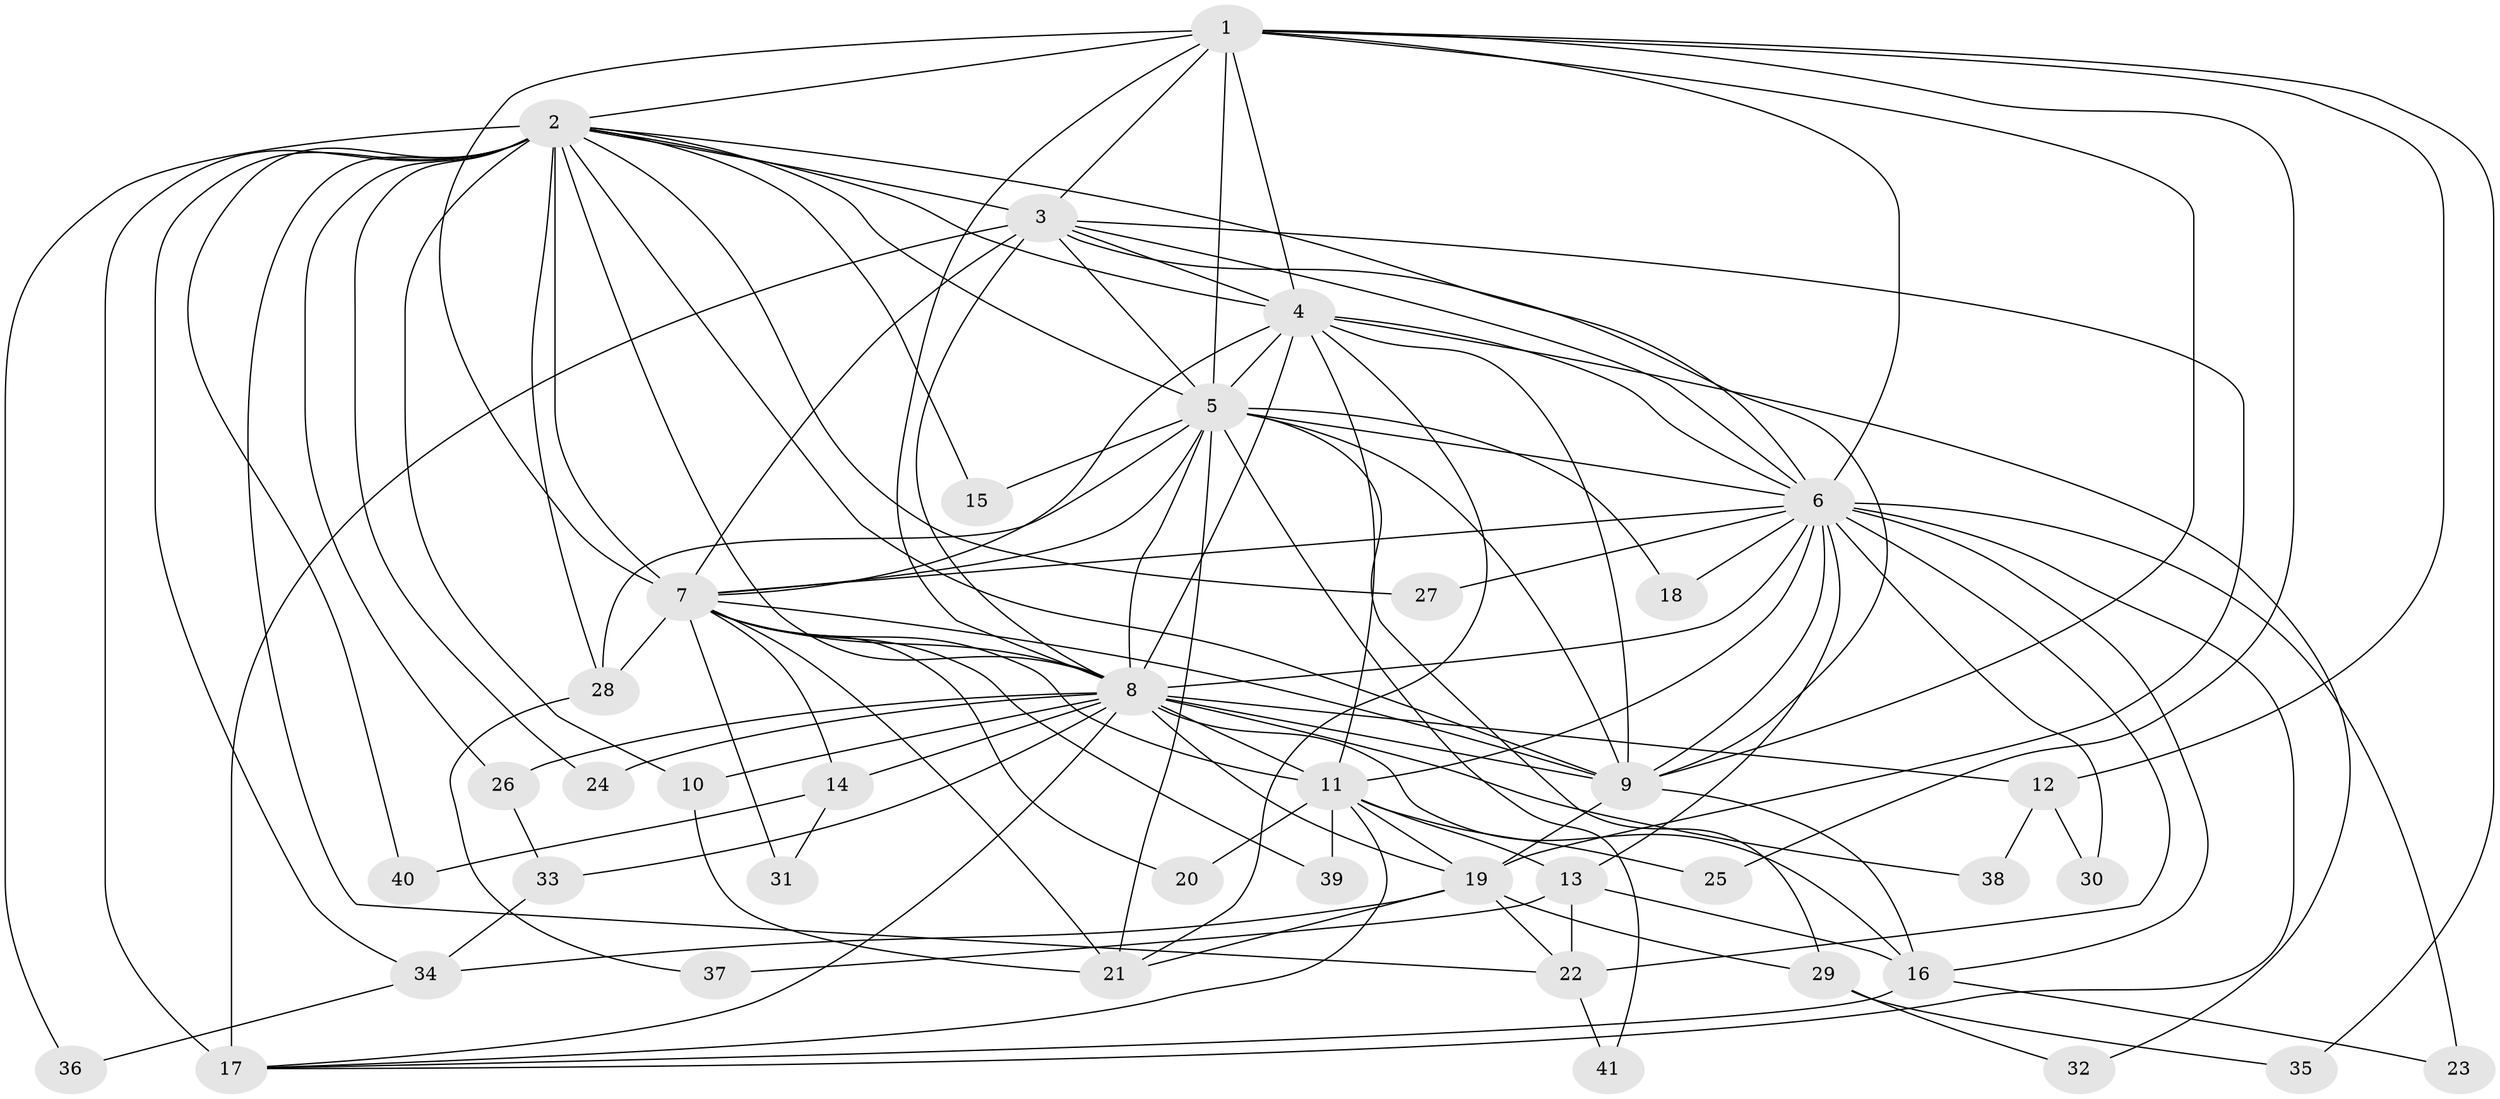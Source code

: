 // original degree distribution, {14: 0.024390243902439025, 25: 0.012195121951219513, 21: 0.04878048780487805, 18: 0.012195121951219513, 16: 0.024390243902439025, 3: 0.1951219512195122, 7: 0.012195121951219513, 4: 0.0975609756097561, 6: 0.012195121951219513, 2: 0.5365853658536586, 5: 0.024390243902439025}
// Generated by graph-tools (version 1.1) at 2025/35/03/09/25 02:35:07]
// undirected, 41 vertices, 117 edges
graph export_dot {
graph [start="1"]
  node [color=gray90,style=filled];
  1;
  2;
  3;
  4;
  5;
  6;
  7;
  8;
  9;
  10;
  11;
  12;
  13;
  14;
  15;
  16;
  17;
  18;
  19;
  20;
  21;
  22;
  23;
  24;
  25;
  26;
  27;
  28;
  29;
  30;
  31;
  32;
  33;
  34;
  35;
  36;
  37;
  38;
  39;
  40;
  41;
  1 -- 2 [weight=1.0];
  1 -- 3 [weight=1.0];
  1 -- 4 [weight=1.0];
  1 -- 5 [weight=2.0];
  1 -- 6 [weight=1.0];
  1 -- 7 [weight=1.0];
  1 -- 8 [weight=3.0];
  1 -- 9 [weight=1.0];
  1 -- 12 [weight=1.0];
  1 -- 25 [weight=1.0];
  1 -- 35 [weight=1.0];
  2 -- 3 [weight=1.0];
  2 -- 4 [weight=2.0];
  2 -- 5 [weight=2.0];
  2 -- 6 [weight=1.0];
  2 -- 7 [weight=1.0];
  2 -- 8 [weight=2.0];
  2 -- 9 [weight=1.0];
  2 -- 10 [weight=1.0];
  2 -- 15 [weight=1.0];
  2 -- 17 [weight=3.0];
  2 -- 22 [weight=1.0];
  2 -- 24 [weight=1.0];
  2 -- 26 [weight=1.0];
  2 -- 27 [weight=1.0];
  2 -- 28 [weight=2.0];
  2 -- 34 [weight=1.0];
  2 -- 36 [weight=1.0];
  2 -- 40 [weight=1.0];
  3 -- 4 [weight=2.0];
  3 -- 5 [weight=1.0];
  3 -- 6 [weight=1.0];
  3 -- 7 [weight=1.0];
  3 -- 8 [weight=2.0];
  3 -- 9 [weight=1.0];
  3 -- 17 [weight=8.0];
  3 -- 19 [weight=3.0];
  4 -- 5 [weight=1.0];
  4 -- 6 [weight=1.0];
  4 -- 7 [weight=1.0];
  4 -- 8 [weight=2.0];
  4 -- 9 [weight=1.0];
  4 -- 11 [weight=1.0];
  4 -- 21 [weight=1.0];
  4 -- 32 [weight=1.0];
  5 -- 6 [weight=1.0];
  5 -- 7 [weight=2.0];
  5 -- 8 [weight=2.0];
  5 -- 9 [weight=1.0];
  5 -- 15 [weight=1.0];
  5 -- 18 [weight=1.0];
  5 -- 21 [weight=1.0];
  5 -- 28 [weight=1.0];
  5 -- 29 [weight=1.0];
  5 -- 41 [weight=1.0];
  6 -- 7 [weight=2.0];
  6 -- 8 [weight=2.0];
  6 -- 9 [weight=2.0];
  6 -- 11 [weight=1.0];
  6 -- 13 [weight=1.0];
  6 -- 16 [weight=1.0];
  6 -- 17 [weight=1.0];
  6 -- 18 [weight=1.0];
  6 -- 22 [weight=1.0];
  6 -- 23 [weight=1.0];
  6 -- 27 [weight=1.0];
  6 -- 30 [weight=1.0];
  7 -- 8 [weight=2.0];
  7 -- 9 [weight=2.0];
  7 -- 11 [weight=2.0];
  7 -- 14 [weight=1.0];
  7 -- 20 [weight=1.0];
  7 -- 21 [weight=2.0];
  7 -- 28 [weight=1.0];
  7 -- 31 [weight=1.0];
  7 -- 39 [weight=1.0];
  8 -- 9 [weight=2.0];
  8 -- 10 [weight=1.0];
  8 -- 11 [weight=1.0];
  8 -- 12 [weight=1.0];
  8 -- 14 [weight=1.0];
  8 -- 16 [weight=1.0];
  8 -- 17 [weight=1.0];
  8 -- 19 [weight=1.0];
  8 -- 24 [weight=1.0];
  8 -- 26 [weight=1.0];
  8 -- 33 [weight=1.0];
  8 -- 38 [weight=1.0];
  9 -- 16 [weight=1.0];
  9 -- 19 [weight=10.0];
  10 -- 21 [weight=1.0];
  11 -- 13 [weight=1.0];
  11 -- 17 [weight=1.0];
  11 -- 19 [weight=1.0];
  11 -- 20 [weight=1.0];
  11 -- 25 [weight=1.0];
  11 -- 39 [weight=1.0];
  12 -- 30 [weight=1.0];
  12 -- 38 [weight=1.0];
  13 -- 16 [weight=1.0];
  13 -- 22 [weight=2.0];
  13 -- 37 [weight=1.0];
  14 -- 31 [weight=1.0];
  14 -- 40 [weight=1.0];
  16 -- 17 [weight=1.0];
  16 -- 23 [weight=1.0];
  19 -- 21 [weight=2.0];
  19 -- 22 [weight=2.0];
  19 -- 29 [weight=1.0];
  19 -- 34 [weight=1.0];
  22 -- 41 [weight=1.0];
  26 -- 33 [weight=1.0];
  28 -- 37 [weight=1.0];
  29 -- 32 [weight=1.0];
  29 -- 35 [weight=1.0];
  33 -- 34 [weight=1.0];
  34 -- 36 [weight=1.0];
}

